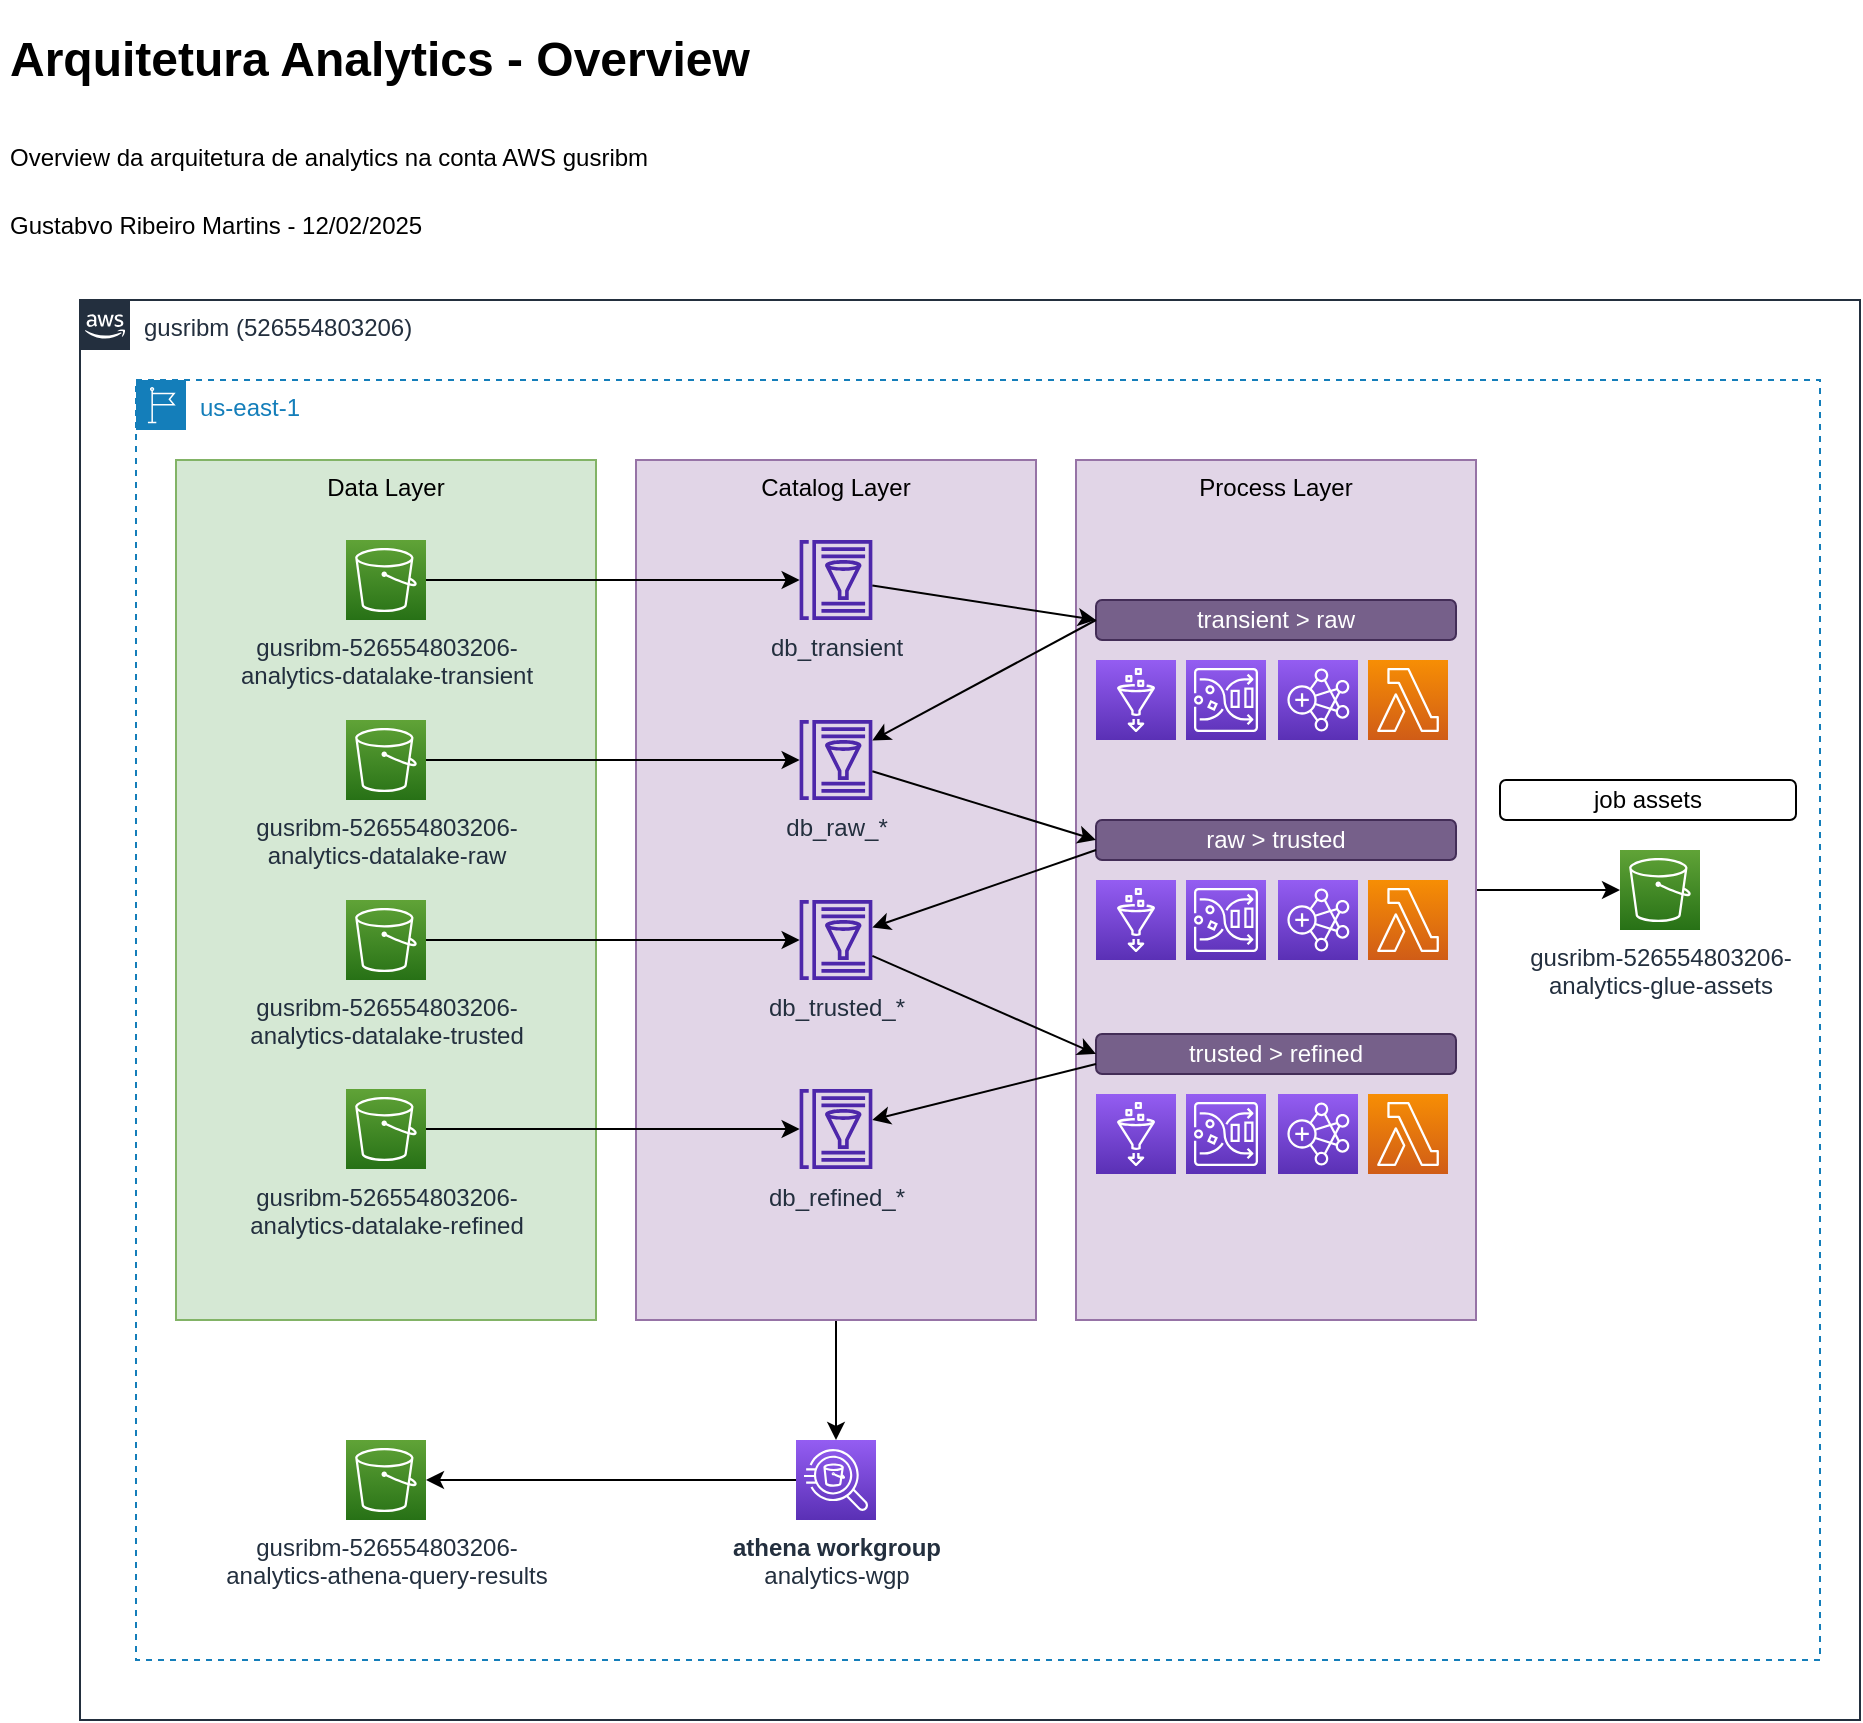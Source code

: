 <mxfile version="21.2.8" type="device" pages="3">
  <diagram id="NHAZYyAaZg3wEmvS-bHi" name="Overview">
    <mxGraphModel dx="1600" dy="749" grid="1" gridSize="10" guides="1" tooltips="1" connect="1" arrows="1" fold="1" page="1" pageScale="1" pageWidth="827" pageHeight="1169" math="0" shadow="0">
      <root>
        <mxCell id="0" />
        <mxCell id="1" parent="0" />
        <mxCell id="o3UtWs75p0CWYAGmyCi8-1" value="&lt;h1&gt;&lt;span style=&quot;background-color: initial;&quot;&gt;Arquitetura Analytics - Overview&lt;/span&gt;&lt;/h1&gt;&lt;h1&gt;&lt;span style=&quot;background-color: initial; font-size: 12px; font-weight: normal;&quot;&gt;Overview da arquitetura de analytics na conta AWS gusribm&lt;/span&gt;&lt;br&gt;&lt;/h1&gt;&lt;div&gt;&lt;span style=&quot;background-color: initial; font-size: 12px; font-weight: normal;&quot;&gt;Gustabvo Ribeiro Martins - 12/02/2025&lt;/span&gt;&lt;/div&gt;" style="text;html=1;strokeColor=none;fillColor=none;spacing=5;spacingTop=-20;whiteSpace=wrap;overflow=hidden;rounded=0;" vertex="1" parent="1">
          <mxGeometry x="10" y="10" width="690" height="120" as="geometry" />
        </mxCell>
        <mxCell id="d7ymBNDAur_Oi77uDGx6-1" value="gusribm (526554803206)" style="points=[[0,0],[0.25,0],[0.5,0],[0.75,0],[1,0],[1,0.25],[1,0.5],[1,0.75],[1,1],[0.75,1],[0.5,1],[0.25,1],[0,1],[0,0.75],[0,0.5],[0,0.25]];outlineConnect=0;gradientColor=none;html=1;whiteSpace=wrap;fontSize=12;fontStyle=0;container=1;pointerEvents=0;collapsible=0;recursiveResize=0;shape=mxgraph.aws4.group;grIcon=mxgraph.aws4.group_aws_cloud_alt;strokeColor=#232F3E;fillColor=none;verticalAlign=top;align=left;spacingLeft=30;fontColor=#232F3E;dashed=0;" vertex="1" parent="1">
          <mxGeometry x="50" y="150" width="890" height="710" as="geometry" />
        </mxCell>
        <mxCell id="fCEd9wnJ0VPUAOt1DT9F-1" value="us-east-1" style="points=[[0,0],[0.25,0],[0.5,0],[0.75,0],[1,0],[1,0.25],[1,0.5],[1,0.75],[1,1],[0.75,1],[0.5,1],[0.25,1],[0,1],[0,0.75],[0,0.5],[0,0.25]];outlineConnect=0;gradientColor=none;html=1;whiteSpace=wrap;fontSize=12;fontStyle=0;container=1;pointerEvents=0;collapsible=0;recursiveResize=0;shape=mxgraph.aws4.group;grIcon=mxgraph.aws4.group_region;strokeColor=#147EBA;fillColor=none;verticalAlign=top;align=left;spacingLeft=30;fontColor=#147EBA;dashed=1;" vertex="1" parent="d7ymBNDAur_Oi77uDGx6-1">
          <mxGeometry x="28" y="40" width="842" height="640" as="geometry" />
        </mxCell>
        <mxCell id="fCEd9wnJ0VPUAOt1DT9F-3" value="Data Layer" style="fillColor=#d5e8d4;strokeColor=#82b366;dashed=0;verticalAlign=top;fontStyle=0;whiteSpace=wrap;html=1;" vertex="1" parent="fCEd9wnJ0VPUAOt1DT9F-1">
          <mxGeometry x="20" y="40" width="210" height="430" as="geometry" />
        </mxCell>
        <mxCell id="fCEd9wnJ0VPUAOt1DT9F-2" value="gusribm-526554803206-&lt;br&gt;analytics-datalake-raw" style="sketch=0;points=[[0,0,0],[0.25,0,0],[0.5,0,0],[0.75,0,0],[1,0,0],[0,1,0],[0.25,1,0],[0.5,1,0],[0.75,1,0],[1,1,0],[0,0.25,0],[0,0.5,0],[0,0.75,0],[1,0.25,0],[1,0.5,0],[1,0.75,0]];outlineConnect=0;fontColor=#232F3E;gradientColor=#60A337;gradientDirection=north;fillColor=#277116;strokeColor=#ffffff;dashed=0;verticalLabelPosition=bottom;verticalAlign=top;align=center;html=1;fontSize=12;fontStyle=0;aspect=fixed;shape=mxgraph.aws4.resourceIcon;resIcon=mxgraph.aws4.s3;" vertex="1" parent="fCEd9wnJ0VPUAOt1DT9F-1">
          <mxGeometry x="105" y="170" width="40" height="40" as="geometry" />
        </mxCell>
        <mxCell id="fCEd9wnJ0VPUAOt1DT9F-4" value="gusribm-526554803206-&lt;br&gt;analytics-datalake-transient" style="sketch=0;points=[[0,0,0],[0.25,0,0],[0.5,0,0],[0.75,0,0],[1,0,0],[0,1,0],[0.25,1,0],[0.5,1,0],[0.75,1,0],[1,1,0],[0,0.25,0],[0,0.5,0],[0,0.75,0],[1,0.25,0],[1,0.5,0],[1,0.75,0]];outlineConnect=0;fontColor=#232F3E;gradientColor=#60A337;gradientDirection=north;fillColor=#277116;strokeColor=#ffffff;dashed=0;verticalLabelPosition=bottom;verticalAlign=top;align=center;html=1;fontSize=12;fontStyle=0;aspect=fixed;shape=mxgraph.aws4.resourceIcon;resIcon=mxgraph.aws4.s3;" vertex="1" parent="fCEd9wnJ0VPUAOt1DT9F-1">
          <mxGeometry x="105" y="80" width="40" height="40" as="geometry" />
        </mxCell>
        <mxCell id="fCEd9wnJ0VPUAOt1DT9F-5" value="gusribm-526554803206-&lt;br&gt;analytics-datalake-trusted" style="sketch=0;points=[[0,0,0],[0.25,0,0],[0.5,0,0],[0.75,0,0],[1,0,0],[0,1,0],[0.25,1,0],[0.5,1,0],[0.75,1,0],[1,1,0],[0,0.25,0],[0,0.5,0],[0,0.75,0],[1,0.25,0],[1,0.5,0],[1,0.75,0]];outlineConnect=0;fontColor=#232F3E;gradientColor=#60A337;gradientDirection=north;fillColor=#277116;strokeColor=#ffffff;dashed=0;verticalLabelPosition=bottom;verticalAlign=top;align=center;html=1;fontSize=12;fontStyle=0;aspect=fixed;shape=mxgraph.aws4.resourceIcon;resIcon=mxgraph.aws4.s3;" vertex="1" parent="fCEd9wnJ0VPUAOt1DT9F-1">
          <mxGeometry x="105" y="260" width="40" height="40" as="geometry" />
        </mxCell>
        <mxCell id="fCEd9wnJ0VPUAOt1DT9F-6" value="gusribm-526554803206-&lt;br&gt;analytics-datalake-refined" style="sketch=0;points=[[0,0,0],[0.25,0,0],[0.5,0,0],[0.75,0,0],[1,0,0],[0,1,0],[0.25,1,0],[0.5,1,0],[0.75,1,0],[1,1,0],[0,0.25,0],[0,0.5,0],[0,0.75,0],[1,0.25,0],[1,0.5,0],[1,0.75,0]];outlineConnect=0;fontColor=#232F3E;gradientColor=#60A337;gradientDirection=north;fillColor=#277116;strokeColor=#ffffff;dashed=0;verticalLabelPosition=bottom;verticalAlign=top;align=center;html=1;fontSize=12;fontStyle=0;aspect=fixed;shape=mxgraph.aws4.resourceIcon;resIcon=mxgraph.aws4.s3;" vertex="1" parent="fCEd9wnJ0VPUAOt1DT9F-1">
          <mxGeometry x="105" y="354.5" width="40" height="40" as="geometry" />
        </mxCell>
        <mxCell id="fCEd9wnJ0VPUAOt1DT9F-43" style="edgeStyle=orthogonalEdgeStyle;rounded=0;orthogonalLoop=1;jettySize=auto;html=1;entryX=0.5;entryY=0;entryDx=0;entryDy=0;entryPerimeter=0;" edge="1" parent="fCEd9wnJ0VPUAOt1DT9F-1" source="fCEd9wnJ0VPUAOt1DT9F-7" target="fCEd9wnJ0VPUAOt1DT9F-41">
          <mxGeometry relative="1" as="geometry" />
        </mxCell>
        <mxCell id="fCEd9wnJ0VPUAOt1DT9F-7" value="Catalog Layer" style="fillColor=#e1d5e7;strokeColor=#9673a6;dashed=0;verticalAlign=top;fontStyle=0;whiteSpace=wrap;html=1;" vertex="1" parent="fCEd9wnJ0VPUAOt1DT9F-1">
          <mxGeometry x="250" y="40" width="200" height="430" as="geometry" />
        </mxCell>
        <mxCell id="fCEd9wnJ0VPUAOt1DT9F-8" value="db_transient" style="sketch=0;outlineConnect=0;fontColor=#232F3E;gradientColor=none;fillColor=#4D27AA;strokeColor=none;dashed=0;verticalLabelPosition=bottom;verticalAlign=top;align=center;html=1;fontSize=12;fontStyle=0;aspect=fixed;pointerEvents=1;shape=mxgraph.aws4.glue_data_catalog;" vertex="1" parent="fCEd9wnJ0VPUAOt1DT9F-1">
          <mxGeometry x="331.54" y="80" width="36.92" height="40" as="geometry" />
        </mxCell>
        <mxCell id="fCEd9wnJ0VPUAOt1DT9F-9" style="edgeStyle=orthogonalEdgeStyle;rounded=0;orthogonalLoop=1;jettySize=auto;html=1;" edge="1" parent="fCEd9wnJ0VPUAOt1DT9F-1" source="fCEd9wnJ0VPUAOt1DT9F-4" target="fCEd9wnJ0VPUAOt1DT9F-8">
          <mxGeometry relative="1" as="geometry" />
        </mxCell>
        <mxCell id="fCEd9wnJ0VPUAOt1DT9F-10" value="db_raw_*" style="sketch=0;outlineConnect=0;fontColor=#232F3E;gradientColor=none;fillColor=#4D27AA;strokeColor=none;dashed=0;verticalLabelPosition=bottom;verticalAlign=top;align=center;html=1;fontSize=12;fontStyle=0;aspect=fixed;pointerEvents=1;shape=mxgraph.aws4.glue_data_catalog;" vertex="1" parent="fCEd9wnJ0VPUAOt1DT9F-1">
          <mxGeometry x="331.54" y="170" width="36.92" height="40" as="geometry" />
        </mxCell>
        <mxCell id="fCEd9wnJ0VPUAOt1DT9F-11" style="edgeStyle=orthogonalEdgeStyle;rounded=0;orthogonalLoop=1;jettySize=auto;html=1;" edge="1" parent="fCEd9wnJ0VPUAOt1DT9F-1" source="fCEd9wnJ0VPUAOt1DT9F-2" target="fCEd9wnJ0VPUAOt1DT9F-10">
          <mxGeometry relative="1" as="geometry" />
        </mxCell>
        <mxCell id="fCEd9wnJ0VPUAOt1DT9F-12" value="db_trusted_*" style="sketch=0;outlineConnect=0;fontColor=#232F3E;gradientColor=none;fillColor=#4D27AA;strokeColor=none;dashed=0;verticalLabelPosition=bottom;verticalAlign=top;align=center;html=1;fontSize=12;fontStyle=0;aspect=fixed;pointerEvents=1;shape=mxgraph.aws4.glue_data_catalog;" vertex="1" parent="fCEd9wnJ0VPUAOt1DT9F-1">
          <mxGeometry x="331.54" y="260" width="36.92" height="40" as="geometry" />
        </mxCell>
        <mxCell id="fCEd9wnJ0VPUAOt1DT9F-13" style="edgeStyle=orthogonalEdgeStyle;rounded=0;orthogonalLoop=1;jettySize=auto;html=1;" edge="1" parent="fCEd9wnJ0VPUAOt1DT9F-1" source="fCEd9wnJ0VPUAOt1DT9F-5" target="fCEd9wnJ0VPUAOt1DT9F-12">
          <mxGeometry relative="1" as="geometry" />
        </mxCell>
        <mxCell id="fCEd9wnJ0VPUAOt1DT9F-14" value="db_refined_*" style="sketch=0;outlineConnect=0;fontColor=#232F3E;gradientColor=none;fillColor=#4D27AA;strokeColor=none;dashed=0;verticalLabelPosition=bottom;verticalAlign=top;align=center;html=1;fontSize=12;fontStyle=0;aspect=fixed;pointerEvents=1;shape=mxgraph.aws4.glue_data_catalog;" vertex="1" parent="fCEd9wnJ0VPUAOt1DT9F-1">
          <mxGeometry x="331.54" y="354.5" width="36.92" height="40" as="geometry" />
        </mxCell>
        <mxCell id="fCEd9wnJ0VPUAOt1DT9F-15" style="edgeStyle=orthogonalEdgeStyle;rounded=0;orthogonalLoop=1;jettySize=auto;html=1;" edge="1" parent="fCEd9wnJ0VPUAOt1DT9F-1" source="fCEd9wnJ0VPUAOt1DT9F-6" target="fCEd9wnJ0VPUAOt1DT9F-14">
          <mxGeometry relative="1" as="geometry" />
        </mxCell>
        <mxCell id="fCEd9wnJ0VPUAOt1DT9F-39" style="edgeStyle=orthogonalEdgeStyle;rounded=0;orthogonalLoop=1;jettySize=auto;html=1;entryX=0;entryY=0.5;entryDx=0;entryDy=0;entryPerimeter=0;" edge="1" parent="fCEd9wnJ0VPUAOt1DT9F-1" source="fCEd9wnJ0VPUAOt1DT9F-16" target="fCEd9wnJ0VPUAOt1DT9F-38">
          <mxGeometry relative="1" as="geometry" />
        </mxCell>
        <mxCell id="fCEd9wnJ0VPUAOt1DT9F-16" value="Process Layer" style="fillColor=#e1d5e7;strokeColor=#9673a6;dashed=0;verticalAlign=top;fontStyle=0;whiteSpace=wrap;html=1;" vertex="1" parent="fCEd9wnJ0VPUAOt1DT9F-1">
          <mxGeometry x="470" y="40" width="200" height="430" as="geometry" />
        </mxCell>
        <mxCell id="fCEd9wnJ0VPUAOt1DT9F-17" value="" style="sketch=0;points=[[0,0,0],[0.25,0,0],[0.5,0,0],[0.75,0,0],[1,0,0],[0,1,0],[0.25,1,0],[0.5,1,0],[0.75,1,0],[1,1,0],[0,0.25,0],[0,0.5,0],[0,0.75,0],[1,0.25,0],[1,0.5,0],[1,0.75,0]];outlineConnect=0;fontColor=#232F3E;gradientColor=#945DF2;gradientDirection=north;fillColor=#5A30B5;strokeColor=#ffffff;dashed=0;verticalLabelPosition=bottom;verticalAlign=top;align=center;html=1;fontSize=12;fontStyle=0;aspect=fixed;shape=mxgraph.aws4.resourceIcon;resIcon=mxgraph.aws4.glue;" vertex="1" parent="fCEd9wnJ0VPUAOt1DT9F-1">
          <mxGeometry x="480" y="140" width="40" height="40" as="geometry" />
        </mxCell>
        <mxCell id="fCEd9wnJ0VPUAOt1DT9F-18" value="" style="endArrow=classic;html=1;rounded=0;entryX=0;entryY=0.5;entryDx=0;entryDy=0;" edge="1" parent="fCEd9wnJ0VPUAOt1DT9F-1" source="fCEd9wnJ0VPUAOt1DT9F-8" target="fCEd9wnJ0VPUAOt1DT9F-19">
          <mxGeometry width="50" height="50" relative="1" as="geometry">
            <mxPoint x="410" y="180" as="sourcePoint" />
            <mxPoint x="460" y="130" as="targetPoint" />
          </mxGeometry>
        </mxCell>
        <mxCell id="fCEd9wnJ0VPUAOt1DT9F-19" value="transient &amp;gt; raw" style="rounded=1;whiteSpace=wrap;html=1;fillColor=#76608a;fontColor=#ffffff;strokeColor=#432D57;" vertex="1" parent="fCEd9wnJ0VPUAOt1DT9F-1">
          <mxGeometry x="480" y="110" width="180" height="20" as="geometry" />
        </mxCell>
        <mxCell id="fCEd9wnJ0VPUAOt1DT9F-20" value="" style="endArrow=classic;html=1;rounded=0;exitX=0;exitY=0.5;exitDx=0;exitDy=0;" edge="1" parent="fCEd9wnJ0VPUAOt1DT9F-1" source="fCEd9wnJ0VPUAOt1DT9F-19" target="fCEd9wnJ0VPUAOt1DT9F-10">
          <mxGeometry width="50" height="50" relative="1" as="geometry">
            <mxPoint x="378" y="113" as="sourcePoint" />
            <mxPoint x="490" y="130" as="targetPoint" />
          </mxGeometry>
        </mxCell>
        <mxCell id="fCEd9wnJ0VPUAOt1DT9F-21" value="" style="sketch=0;points=[[0,0,0],[0.25,0,0],[0.5,0,0],[0.75,0,0],[1,0,0],[0,1,0],[0.25,1,0],[0.5,1,0],[0.75,1,0],[1,1,0],[0,0.25,0],[0,0.5,0],[0,0.75,0],[1,0.25,0],[1,0.5,0],[1,0.75,0]];outlineConnect=0;fontColor=#232F3E;gradientColor=#F78E04;gradientDirection=north;fillColor=#D05C17;strokeColor=#ffffff;dashed=0;verticalLabelPosition=bottom;verticalAlign=top;align=center;html=1;fontSize=12;fontStyle=0;aspect=fixed;shape=mxgraph.aws4.resourceIcon;resIcon=mxgraph.aws4.lambda;" vertex="1" parent="fCEd9wnJ0VPUAOt1DT9F-1">
          <mxGeometry x="616" y="140" width="40" height="40" as="geometry" />
        </mxCell>
        <mxCell id="fCEd9wnJ0VPUAOt1DT9F-22" value="" style="sketch=0;points=[[0,0,0],[0.25,0,0],[0.5,0,0],[0.75,0,0],[1,0,0],[0,1,0],[0.25,1,0],[0.5,1,0],[0.75,1,0],[1,1,0],[0,0.25,0],[0,0.5,0],[0,0.75,0],[1,0.25,0],[1,0.5,0],[1,0.75,0]];outlineConnect=0;fontColor=#232F3E;gradientColor=#945DF2;gradientDirection=north;fillColor=#5A30B5;strokeColor=#ffffff;dashed=0;verticalLabelPosition=bottom;verticalAlign=top;align=center;html=1;fontSize=12;fontStyle=0;aspect=fixed;shape=mxgraph.aws4.resourceIcon;resIcon=mxgraph.aws4.emr;" vertex="1" parent="fCEd9wnJ0VPUAOt1DT9F-1">
          <mxGeometry x="571" y="140" width="40" height="40" as="geometry" />
        </mxCell>
        <mxCell id="fCEd9wnJ0VPUAOt1DT9F-23" value="" style="sketch=0;points=[[0,0,0],[0.25,0,0],[0.5,0,0],[0.75,0,0],[1,0,0],[0,1,0],[0.25,1,0],[0.5,1,0],[0.75,1,0],[1,1,0],[0,0.25,0],[0,0.5,0],[0,0.75,0],[1,0.25,0],[1,0.5,0],[1,0.75,0]];outlineConnect=0;fontColor=#232F3E;gradientColor=#945DF2;gradientDirection=north;fillColor=#5A30B5;strokeColor=#ffffff;dashed=0;verticalLabelPosition=bottom;verticalAlign=top;align=center;html=1;fontSize=12;fontStyle=0;aspect=fixed;shape=mxgraph.aws4.resourceIcon;resIcon=mxgraph.aws4.glue_databrew;" vertex="1" parent="fCEd9wnJ0VPUAOt1DT9F-1">
          <mxGeometry x="525" y="140" width="40" height="40" as="geometry" />
        </mxCell>
        <mxCell id="fCEd9wnJ0VPUAOt1DT9F-24" value="raw &amp;gt; trusted" style="rounded=1;whiteSpace=wrap;html=1;fillColor=#76608a;fontColor=#ffffff;strokeColor=#432D57;" vertex="1" parent="fCEd9wnJ0VPUAOt1DT9F-1">
          <mxGeometry x="480" y="220" width="180" height="20" as="geometry" />
        </mxCell>
        <mxCell id="fCEd9wnJ0VPUAOt1DT9F-25" value="" style="sketch=0;points=[[0,0,0],[0.25,0,0],[0.5,0,0],[0.75,0,0],[1,0,0],[0,1,0],[0.25,1,0],[0.5,1,0],[0.75,1,0],[1,1,0],[0,0.25,0],[0,0.5,0],[0,0.75,0],[1,0.25,0],[1,0.5,0],[1,0.75,0]];outlineConnect=0;fontColor=#232F3E;gradientColor=#945DF2;gradientDirection=north;fillColor=#5A30B5;strokeColor=#ffffff;dashed=0;verticalLabelPosition=bottom;verticalAlign=top;align=center;html=1;fontSize=12;fontStyle=0;aspect=fixed;shape=mxgraph.aws4.resourceIcon;resIcon=mxgraph.aws4.glue;" vertex="1" parent="fCEd9wnJ0VPUAOt1DT9F-1">
          <mxGeometry x="480" y="250" width="40" height="40" as="geometry" />
        </mxCell>
        <mxCell id="fCEd9wnJ0VPUAOt1DT9F-26" value="" style="sketch=0;points=[[0,0,0],[0.25,0,0],[0.5,0,0],[0.75,0,0],[1,0,0],[0,1,0],[0.25,1,0],[0.5,1,0],[0.75,1,0],[1,1,0],[0,0.25,0],[0,0.5,0],[0,0.75,0],[1,0.25,0],[1,0.5,0],[1,0.75,0]];outlineConnect=0;fontColor=#232F3E;gradientColor=#F78E04;gradientDirection=north;fillColor=#D05C17;strokeColor=#ffffff;dashed=0;verticalLabelPosition=bottom;verticalAlign=top;align=center;html=1;fontSize=12;fontStyle=0;aspect=fixed;shape=mxgraph.aws4.resourceIcon;resIcon=mxgraph.aws4.lambda;" vertex="1" parent="fCEd9wnJ0VPUAOt1DT9F-1">
          <mxGeometry x="616" y="250" width="40" height="40" as="geometry" />
        </mxCell>
        <mxCell id="fCEd9wnJ0VPUAOt1DT9F-27" value="" style="sketch=0;points=[[0,0,0],[0.25,0,0],[0.5,0,0],[0.75,0,0],[1,0,0],[0,1,0],[0.25,1,0],[0.5,1,0],[0.75,1,0],[1,1,0],[0,0.25,0],[0,0.5,0],[0,0.75,0],[1,0.25,0],[1,0.5,0],[1,0.75,0]];outlineConnect=0;fontColor=#232F3E;gradientColor=#945DF2;gradientDirection=north;fillColor=#5A30B5;strokeColor=#ffffff;dashed=0;verticalLabelPosition=bottom;verticalAlign=top;align=center;html=1;fontSize=12;fontStyle=0;aspect=fixed;shape=mxgraph.aws4.resourceIcon;resIcon=mxgraph.aws4.emr;" vertex="1" parent="fCEd9wnJ0VPUAOt1DT9F-1">
          <mxGeometry x="571" y="250" width="40" height="40" as="geometry" />
        </mxCell>
        <mxCell id="fCEd9wnJ0VPUAOt1DT9F-28" value="" style="sketch=0;points=[[0,0,0],[0.25,0,0],[0.5,0,0],[0.75,0,0],[1,0,0],[0,1,0],[0.25,1,0],[0.5,1,0],[0.75,1,0],[1,1,0],[0,0.25,0],[0,0.5,0],[0,0.75,0],[1,0.25,0],[1,0.5,0],[1,0.75,0]];outlineConnect=0;fontColor=#232F3E;gradientColor=#945DF2;gradientDirection=north;fillColor=#5A30B5;strokeColor=#ffffff;dashed=0;verticalLabelPosition=bottom;verticalAlign=top;align=center;html=1;fontSize=12;fontStyle=0;aspect=fixed;shape=mxgraph.aws4.resourceIcon;resIcon=mxgraph.aws4.glue_databrew;" vertex="1" parent="fCEd9wnJ0VPUAOt1DT9F-1">
          <mxGeometry x="525" y="250" width="40" height="40" as="geometry" />
        </mxCell>
        <mxCell id="fCEd9wnJ0VPUAOt1DT9F-29" value="" style="endArrow=classic;html=1;rounded=0;entryX=0;entryY=0.5;entryDx=0;entryDy=0;" edge="1" parent="fCEd9wnJ0VPUAOt1DT9F-1" source="fCEd9wnJ0VPUAOt1DT9F-10" target="fCEd9wnJ0VPUAOt1DT9F-24">
          <mxGeometry width="50" height="50" relative="1" as="geometry">
            <mxPoint x="490" y="130" as="sourcePoint" />
            <mxPoint x="378" y="190" as="targetPoint" />
          </mxGeometry>
        </mxCell>
        <mxCell id="fCEd9wnJ0VPUAOt1DT9F-30" value="" style="endArrow=classic;html=1;rounded=0;exitX=0;exitY=0.75;exitDx=0;exitDy=0;" edge="1" parent="fCEd9wnJ0VPUAOt1DT9F-1" source="fCEd9wnJ0VPUAOt1DT9F-24" target="fCEd9wnJ0VPUAOt1DT9F-12">
          <mxGeometry width="50" height="50" relative="1" as="geometry">
            <mxPoint x="378" y="206" as="sourcePoint" />
            <mxPoint x="490" y="240" as="targetPoint" />
          </mxGeometry>
        </mxCell>
        <mxCell id="fCEd9wnJ0VPUAOt1DT9F-31" value="trusted &amp;gt; refined" style="rounded=1;whiteSpace=wrap;html=1;fillColor=#76608a;fontColor=#ffffff;strokeColor=#432D57;" vertex="1" parent="fCEd9wnJ0VPUAOt1DT9F-1">
          <mxGeometry x="480" y="327" width="180" height="20" as="geometry" />
        </mxCell>
        <mxCell id="fCEd9wnJ0VPUAOt1DT9F-32" value="" style="sketch=0;points=[[0,0,0],[0.25,0,0],[0.5,0,0],[0.75,0,0],[1,0,0],[0,1,0],[0.25,1,0],[0.5,1,0],[0.75,1,0],[1,1,0],[0,0.25,0],[0,0.5,0],[0,0.75,0],[1,0.25,0],[1,0.5,0],[1,0.75,0]];outlineConnect=0;fontColor=#232F3E;gradientColor=#945DF2;gradientDirection=north;fillColor=#5A30B5;strokeColor=#ffffff;dashed=0;verticalLabelPosition=bottom;verticalAlign=top;align=center;html=1;fontSize=12;fontStyle=0;aspect=fixed;shape=mxgraph.aws4.resourceIcon;resIcon=mxgraph.aws4.glue;" vertex="1" parent="fCEd9wnJ0VPUAOt1DT9F-1">
          <mxGeometry x="480" y="357" width="40" height="40" as="geometry" />
        </mxCell>
        <mxCell id="fCEd9wnJ0VPUAOt1DT9F-33" value="" style="sketch=0;points=[[0,0,0],[0.25,0,0],[0.5,0,0],[0.75,0,0],[1,0,0],[0,1,0],[0.25,1,0],[0.5,1,0],[0.75,1,0],[1,1,0],[0,0.25,0],[0,0.5,0],[0,0.75,0],[1,0.25,0],[1,0.5,0],[1,0.75,0]];outlineConnect=0;fontColor=#232F3E;gradientColor=#F78E04;gradientDirection=north;fillColor=#D05C17;strokeColor=#ffffff;dashed=0;verticalLabelPosition=bottom;verticalAlign=top;align=center;html=1;fontSize=12;fontStyle=0;aspect=fixed;shape=mxgraph.aws4.resourceIcon;resIcon=mxgraph.aws4.lambda;" vertex="1" parent="fCEd9wnJ0VPUAOt1DT9F-1">
          <mxGeometry x="616" y="357" width="40" height="40" as="geometry" />
        </mxCell>
        <mxCell id="fCEd9wnJ0VPUAOt1DT9F-34" value="" style="sketch=0;points=[[0,0,0],[0.25,0,0],[0.5,0,0],[0.75,0,0],[1,0,0],[0,1,0],[0.25,1,0],[0.5,1,0],[0.75,1,0],[1,1,0],[0,0.25,0],[0,0.5,0],[0,0.75,0],[1,0.25,0],[1,0.5,0],[1,0.75,0]];outlineConnect=0;fontColor=#232F3E;gradientColor=#945DF2;gradientDirection=north;fillColor=#5A30B5;strokeColor=#ffffff;dashed=0;verticalLabelPosition=bottom;verticalAlign=top;align=center;html=1;fontSize=12;fontStyle=0;aspect=fixed;shape=mxgraph.aws4.resourceIcon;resIcon=mxgraph.aws4.emr;" vertex="1" parent="fCEd9wnJ0VPUAOt1DT9F-1">
          <mxGeometry x="571" y="357" width="40" height="40" as="geometry" />
        </mxCell>
        <mxCell id="fCEd9wnJ0VPUAOt1DT9F-35" value="" style="sketch=0;points=[[0,0,0],[0.25,0,0],[0.5,0,0],[0.75,0,0],[1,0,0],[0,1,0],[0.25,1,0],[0.5,1,0],[0.75,1,0],[1,1,0],[0,0.25,0],[0,0.5,0],[0,0.75,0],[1,0.25,0],[1,0.5,0],[1,0.75,0]];outlineConnect=0;fontColor=#232F3E;gradientColor=#945DF2;gradientDirection=north;fillColor=#5A30B5;strokeColor=#ffffff;dashed=0;verticalLabelPosition=bottom;verticalAlign=top;align=center;html=1;fontSize=12;fontStyle=0;aspect=fixed;shape=mxgraph.aws4.resourceIcon;resIcon=mxgraph.aws4.glue_databrew;" vertex="1" parent="fCEd9wnJ0VPUAOt1DT9F-1">
          <mxGeometry x="525" y="357" width="40" height="40" as="geometry" />
        </mxCell>
        <mxCell id="fCEd9wnJ0VPUAOt1DT9F-36" value="" style="endArrow=classic;html=1;rounded=0;entryX=0;entryY=0.5;entryDx=0;entryDy=0;" edge="1" parent="fCEd9wnJ0VPUAOt1DT9F-1" source="fCEd9wnJ0VPUAOt1DT9F-12" target="fCEd9wnJ0VPUAOt1DT9F-31">
          <mxGeometry width="50" height="50" relative="1" as="geometry">
            <mxPoint x="490" y="245" as="sourcePoint" />
            <mxPoint x="378" y="284" as="targetPoint" />
          </mxGeometry>
        </mxCell>
        <mxCell id="fCEd9wnJ0VPUAOt1DT9F-37" value="" style="endArrow=classic;html=1;rounded=0;exitX=0;exitY=0.75;exitDx=0;exitDy=0;" edge="1" parent="fCEd9wnJ0VPUAOt1DT9F-1" source="fCEd9wnJ0VPUAOt1DT9F-31" target="fCEd9wnJ0VPUAOt1DT9F-14">
          <mxGeometry width="50" height="50" relative="1" as="geometry">
            <mxPoint x="378" y="297" as="sourcePoint" />
            <mxPoint x="490" y="340" as="targetPoint" />
          </mxGeometry>
        </mxCell>
        <mxCell id="fCEd9wnJ0VPUAOt1DT9F-38" value="gusribm-526554803206-&lt;br&gt;analytics-glue-assets" style="sketch=0;points=[[0,0,0],[0.25,0,0],[0.5,0,0],[0.75,0,0],[1,0,0],[0,1,0],[0.25,1,0],[0.5,1,0],[0.75,1,0],[1,1,0],[0,0.25,0],[0,0.5,0],[0,0.75,0],[1,0.25,0],[1,0.5,0],[1,0.75,0]];outlineConnect=0;fontColor=#232F3E;gradientColor=#60A337;gradientDirection=north;fillColor=#277116;strokeColor=#ffffff;dashed=0;verticalLabelPosition=bottom;verticalAlign=top;align=center;html=1;fontSize=12;fontStyle=0;aspect=fixed;shape=mxgraph.aws4.resourceIcon;resIcon=mxgraph.aws4.s3;" vertex="1" parent="fCEd9wnJ0VPUAOt1DT9F-1">
          <mxGeometry x="742" y="235" width="40" height="40" as="geometry" />
        </mxCell>
        <mxCell id="fCEd9wnJ0VPUAOt1DT9F-40" value="job assets" style="rounded=1;whiteSpace=wrap;html=1;" vertex="1" parent="fCEd9wnJ0VPUAOt1DT9F-1">
          <mxGeometry x="682" y="200" width="148" height="20" as="geometry" />
        </mxCell>
        <mxCell id="fCEd9wnJ0VPUAOt1DT9F-45" style="edgeStyle=orthogonalEdgeStyle;rounded=0;orthogonalLoop=1;jettySize=auto;html=1;entryX=1;entryY=0.5;entryDx=0;entryDy=0;entryPerimeter=0;" edge="1" parent="fCEd9wnJ0VPUAOt1DT9F-1" source="fCEd9wnJ0VPUAOt1DT9F-41" target="fCEd9wnJ0VPUAOt1DT9F-44">
          <mxGeometry relative="1" as="geometry" />
        </mxCell>
        <mxCell id="fCEd9wnJ0VPUAOt1DT9F-41" value="&lt;b&gt;athena workgroup&lt;/b&gt;&lt;br&gt;analytics-wgp" style="sketch=0;points=[[0,0,0],[0.25,0,0],[0.5,0,0],[0.75,0,0],[1,0,0],[0,1,0],[0.25,1,0],[0.5,1,0],[0.75,1,0],[1,1,0],[0,0.25,0],[0,0.5,0],[0,0.75,0],[1,0.25,0],[1,0.5,0],[1,0.75,0]];outlineConnect=0;fontColor=#232F3E;gradientColor=#945DF2;gradientDirection=north;fillColor=#5A30B5;strokeColor=#ffffff;dashed=0;verticalLabelPosition=bottom;verticalAlign=top;align=center;html=1;fontSize=12;fontStyle=0;aspect=fixed;shape=mxgraph.aws4.resourceIcon;resIcon=mxgraph.aws4.athena;" vertex="1" parent="fCEd9wnJ0VPUAOt1DT9F-1">
          <mxGeometry x="330" y="530" width="40" height="40" as="geometry" />
        </mxCell>
        <mxCell id="fCEd9wnJ0VPUAOt1DT9F-44" value="gusribm-526554803206-&lt;br&gt;analytics-athena-query-results" style="sketch=0;points=[[0,0,0],[0.25,0,0],[0.5,0,0],[0.75,0,0],[1,0,0],[0,1,0],[0.25,1,0],[0.5,1,0],[0.75,1,0],[1,1,0],[0,0.25,0],[0,0.5,0],[0,0.75,0],[1,0.25,0],[1,0.5,0],[1,0.75,0]];outlineConnect=0;fontColor=#232F3E;gradientColor=#60A337;gradientDirection=north;fillColor=#277116;strokeColor=#ffffff;dashed=0;verticalLabelPosition=bottom;verticalAlign=top;align=center;html=1;fontSize=12;fontStyle=0;aspect=fixed;shape=mxgraph.aws4.resourceIcon;resIcon=mxgraph.aws4.s3;" vertex="1" parent="fCEd9wnJ0VPUAOt1DT9F-1">
          <mxGeometry x="105" y="530" width="40" height="40" as="geometry" />
        </mxCell>
      </root>
    </mxGraphModel>
  </diagram>
  <diagram id="CJHZ5sZwbYJVmwW-h8J3" name="Common">
    <mxGraphModel dx="1035" dy="616" grid="1" gridSize="10" guides="1" tooltips="1" connect="1" arrows="1" fold="1" page="1" pageScale="1" pageWidth="827" pageHeight="1169" math="0" shadow="0">
      <root>
        <mxCell id="0" />
        <mxCell id="1" parent="0" />
        <mxCell id="y0BA8tz-kMNmMlnDC7Wy-1" value="&lt;h1&gt;Arquitetura de Analytics - Common Layer&lt;/h1&gt;&lt;p&gt;Arquitetura detalhada da camada comum do Lake.&lt;/p&gt;&lt;p&gt;Gustavo Ribeiro Martins - 12/02//2025&lt;/p&gt;" style="text;html=1;strokeColor=none;fillColor=none;spacing=5;spacingTop=-20;whiteSpace=wrap;overflow=hidden;rounded=0;" vertex="1" parent="1">
          <mxGeometry x="10" y="10" width="620" height="110" as="geometry" />
        </mxCell>
        <mxCell id="VsPWDlrhayZwhkpgUP93-1" value="gusribm (526554803206)" style="points=[[0,0],[0.25,0],[0.5,0],[0.75,0],[1,0],[1,0.25],[1,0.5],[1,0.75],[1,1],[0.75,1],[0.5,1],[0.25,1],[0,1],[0,0.75],[0,0.5],[0,0.25]];outlineConnect=0;gradientColor=none;html=1;whiteSpace=wrap;fontSize=12;fontStyle=0;container=1;pointerEvents=0;collapsible=0;recursiveResize=0;shape=mxgraph.aws4.group;grIcon=mxgraph.aws4.group_aws_cloud_alt;strokeColor=#232F3E;fillColor=none;verticalAlign=top;align=left;spacingLeft=30;fontColor=#232F3E;dashed=0;" vertex="1" parent="1">
          <mxGeometry x="50" y="150" width="890" height="590" as="geometry" />
        </mxCell>
        <mxCell id="VsPWDlrhayZwhkpgUP93-2" value="us-east-1" style="points=[[0,0],[0.25,0],[0.5,0],[0.75,0],[1,0],[1,0.25],[1,0.5],[1,0.75],[1,1],[0.75,1],[0.5,1],[0.25,1],[0,1],[0,0.75],[0,0.5],[0,0.25]];outlineConnect=0;gradientColor=none;html=1;whiteSpace=wrap;fontSize=12;fontStyle=0;container=1;pointerEvents=0;collapsible=0;recursiveResize=0;shape=mxgraph.aws4.group;grIcon=mxgraph.aws4.group_region;strokeColor=#147EBA;fillColor=none;verticalAlign=top;align=left;spacingLeft=30;fontColor=#147EBA;dashed=1;" vertex="1" parent="VsPWDlrhayZwhkpgUP93-1">
          <mxGeometry x="28" y="40" width="842" height="520" as="geometry" />
        </mxCell>
        <mxCell id="VsPWDlrhayZwhkpgUP93-3" value="Data Layer" style="fillColor=#d5e8d4;strokeColor=#82b366;dashed=0;verticalAlign=top;fontStyle=0;whiteSpace=wrap;html=1;" vertex="1" parent="VsPWDlrhayZwhkpgUP93-2">
          <mxGeometry x="20" y="40" width="210" height="450" as="geometry" />
        </mxCell>
        <mxCell id="VsPWDlrhayZwhkpgUP93-4" value="gusribm-526554803206-&lt;br&gt;analytics-datalake-raw" style="sketch=0;points=[[0,0,0],[0.25,0,0],[0.5,0,0],[0.75,0,0],[1,0,0],[0,1,0],[0.25,1,0],[0.5,1,0],[0.75,1,0],[1,1,0],[0,0.25,0],[0,0.5,0],[0,0.75,0],[1,0.25,0],[1,0.5,0],[1,0.75,0]];outlineConnect=0;fontColor=#232F3E;gradientColor=#60A337;gradientDirection=north;fillColor=#277116;strokeColor=#ffffff;dashed=0;verticalLabelPosition=bottom;verticalAlign=top;align=center;html=1;fontSize=12;fontStyle=0;aspect=fixed;shape=mxgraph.aws4.resourceIcon;resIcon=mxgraph.aws4.s3;" vertex="1" parent="VsPWDlrhayZwhkpgUP93-2">
          <mxGeometry x="105" y="180" width="40" height="40" as="geometry" />
        </mxCell>
        <mxCell id="VsPWDlrhayZwhkpgUP93-5" value="gusribm-526554803206-&lt;br&gt;analytics-datalake-transient" style="sketch=0;points=[[0,0,0],[0.25,0,0],[0.5,0,0],[0.75,0,0],[1,0,0],[0,1,0],[0.25,1,0],[0.5,1,0],[0.75,1,0],[1,1,0],[0,0.25,0],[0,0.5,0],[0,0.75,0],[1,0.25,0],[1,0.5,0],[1,0.75,0]];outlineConnect=0;fontColor=#232F3E;gradientColor=#60A337;gradientDirection=north;fillColor=#277116;strokeColor=#ffffff;dashed=0;verticalLabelPosition=bottom;verticalAlign=top;align=center;html=1;fontSize=12;fontStyle=0;aspect=fixed;shape=mxgraph.aws4.resourceIcon;resIcon=mxgraph.aws4.s3;" vertex="1" parent="VsPWDlrhayZwhkpgUP93-2">
          <mxGeometry x="105" y="80" width="40" height="40" as="geometry" />
        </mxCell>
        <mxCell id="VsPWDlrhayZwhkpgUP93-6" value="gusribm-526554803206-&lt;br&gt;analytics-datalake-trusted" style="sketch=0;points=[[0,0,0],[0.25,0,0],[0.5,0,0],[0.75,0,0],[1,0,0],[0,1,0],[0.25,1,0],[0.5,1,0],[0.75,1,0],[1,1,0],[0,0.25,0],[0,0.5,0],[0,0.75,0],[1,0.25,0],[1,0.5,0],[1,0.75,0]];outlineConnect=0;fontColor=#232F3E;gradientColor=#60A337;gradientDirection=north;fillColor=#277116;strokeColor=#ffffff;dashed=0;verticalLabelPosition=bottom;verticalAlign=top;align=center;html=1;fontSize=12;fontStyle=0;aspect=fixed;shape=mxgraph.aws4.resourceIcon;resIcon=mxgraph.aws4.s3;" vertex="1" parent="VsPWDlrhayZwhkpgUP93-2">
          <mxGeometry x="105" y="280" width="40" height="40" as="geometry" />
        </mxCell>
        <mxCell id="VsPWDlrhayZwhkpgUP93-7" value="gusribm-526554803206-&lt;br&gt;analytics-datalake-refined" style="sketch=0;points=[[0,0,0],[0.25,0,0],[0.5,0,0],[0.75,0,0],[1,0,0],[0,1,0],[0.25,1,0],[0.5,1,0],[0.75,1,0],[1,1,0],[0,0.25,0],[0,0.5,0],[0,0.75,0],[1,0.25,0],[1,0.5,0],[1,0.75,0]];outlineConnect=0;fontColor=#232F3E;gradientColor=#60A337;gradientDirection=north;fillColor=#277116;strokeColor=#ffffff;dashed=0;verticalLabelPosition=bottom;verticalAlign=top;align=center;html=1;fontSize=12;fontStyle=0;aspect=fixed;shape=mxgraph.aws4.resourceIcon;resIcon=mxgraph.aws4.s3;" vertex="1" parent="VsPWDlrhayZwhkpgUP93-2">
          <mxGeometry x="105" y="375" width="40" height="40" as="geometry" />
        </mxCell>
        <mxCell id="zYx4LimQVvA30ktp5ZV--1" style="edgeStyle=orthogonalEdgeStyle;rounded=0;orthogonalLoop=1;jettySize=auto;html=1;entryX=0;entryY=0.5;entryDx=0;entryDy=0;entryPerimeter=0;" edge="1" parent="VsPWDlrhayZwhkpgUP93-2" source="VsPWDlrhayZwhkpgUP93-9" target="VsPWDlrhayZwhkpgUP93-44">
          <mxGeometry relative="1" as="geometry" />
        </mxCell>
        <mxCell id="VsPWDlrhayZwhkpgUP93-9" value="Catalog Layer" style="fillColor=#e1d5e7;strokeColor=#9673a6;dashed=0;verticalAlign=top;fontStyle=0;whiteSpace=wrap;html=1;" vertex="1" parent="VsPWDlrhayZwhkpgUP93-2">
          <mxGeometry x="250" y="40" width="380" height="450" as="geometry" />
        </mxCell>
        <mxCell id="zYx4LimQVvA30ktp5ZV--5" style="edgeStyle=orthogonalEdgeStyle;rounded=0;orthogonalLoop=1;jettySize=auto;html=1;" edge="1" parent="VsPWDlrhayZwhkpgUP93-2" source="VsPWDlrhayZwhkpgUP93-10" target="zYx4LimQVvA30ktp5ZV--3">
          <mxGeometry relative="1" as="geometry" />
        </mxCell>
        <mxCell id="VsPWDlrhayZwhkpgUP93-10" value="&lt;b&gt;athena catalog&lt;/b&gt;&lt;br&gt;transient_data_catalog" style="sketch=0;outlineConnect=0;fontColor=#232F3E;gradientColor=none;fillColor=#4D27AA;strokeColor=none;dashed=0;verticalLabelPosition=bottom;verticalAlign=top;align=center;html=1;fontSize=12;fontStyle=0;aspect=fixed;pointerEvents=1;shape=mxgraph.aws4.glue_data_catalog;" vertex="1" parent="VsPWDlrhayZwhkpgUP93-2">
          <mxGeometry x="331.54" y="80" width="36.92" height="40" as="geometry" />
        </mxCell>
        <mxCell id="VsPWDlrhayZwhkpgUP93-11" style="edgeStyle=orthogonalEdgeStyle;rounded=0;orthogonalLoop=1;jettySize=auto;html=1;" edge="1" parent="VsPWDlrhayZwhkpgUP93-2" source="VsPWDlrhayZwhkpgUP93-5" target="VsPWDlrhayZwhkpgUP93-10">
          <mxGeometry relative="1" as="geometry" />
        </mxCell>
        <mxCell id="zYx4LimQVvA30ktp5ZV--7" style="edgeStyle=orthogonalEdgeStyle;rounded=0;orthogonalLoop=1;jettySize=auto;html=1;" edge="1" parent="VsPWDlrhayZwhkpgUP93-2" source="VsPWDlrhayZwhkpgUP93-12" target="zYx4LimQVvA30ktp5ZV--6">
          <mxGeometry relative="1" as="geometry" />
        </mxCell>
        <mxCell id="VsPWDlrhayZwhkpgUP93-12" value="&lt;b style=&quot;border-color: var(--border-color);&quot;&gt;athena catalog&lt;/b&gt;&lt;br style=&quot;border-color: var(--border-color);&quot;&gt;raw_data_catalog" style="sketch=0;outlineConnect=0;fontColor=#232F3E;gradientColor=none;fillColor=#4D27AA;strokeColor=none;dashed=0;verticalLabelPosition=bottom;verticalAlign=top;align=center;html=1;fontSize=12;fontStyle=0;aspect=fixed;pointerEvents=1;shape=mxgraph.aws4.glue_data_catalog;" vertex="1" parent="VsPWDlrhayZwhkpgUP93-2">
          <mxGeometry x="331.54" y="180" width="36.92" height="40" as="geometry" />
        </mxCell>
        <mxCell id="VsPWDlrhayZwhkpgUP93-13" style="edgeStyle=orthogonalEdgeStyle;rounded=0;orthogonalLoop=1;jettySize=auto;html=1;" edge="1" parent="VsPWDlrhayZwhkpgUP93-2" source="VsPWDlrhayZwhkpgUP93-4" target="VsPWDlrhayZwhkpgUP93-12">
          <mxGeometry relative="1" as="geometry" />
        </mxCell>
        <mxCell id="zYx4LimQVvA30ktp5ZV--9" style="edgeStyle=orthogonalEdgeStyle;rounded=0;orthogonalLoop=1;jettySize=auto;html=1;" edge="1" parent="VsPWDlrhayZwhkpgUP93-2" source="VsPWDlrhayZwhkpgUP93-14" target="zYx4LimQVvA30ktp5ZV--8">
          <mxGeometry relative="1" as="geometry" />
        </mxCell>
        <mxCell id="VsPWDlrhayZwhkpgUP93-14" value="&lt;b style=&quot;border-color: var(--border-color);&quot;&gt;athena catalog&lt;/b&gt;&lt;br style=&quot;border-color: var(--border-color);&quot;&gt;trusted_data_catalog" style="sketch=0;outlineConnect=0;fontColor=#232F3E;gradientColor=none;fillColor=#4D27AA;strokeColor=none;dashed=0;verticalLabelPosition=bottom;verticalAlign=top;align=center;html=1;fontSize=12;fontStyle=0;aspect=fixed;pointerEvents=1;shape=mxgraph.aws4.glue_data_catalog;" vertex="1" parent="VsPWDlrhayZwhkpgUP93-2">
          <mxGeometry x="331.54" y="280" width="36.92" height="40" as="geometry" />
        </mxCell>
        <mxCell id="VsPWDlrhayZwhkpgUP93-15" style="edgeStyle=orthogonalEdgeStyle;rounded=0;orthogonalLoop=1;jettySize=auto;html=1;" edge="1" parent="VsPWDlrhayZwhkpgUP93-2" source="VsPWDlrhayZwhkpgUP93-6" target="VsPWDlrhayZwhkpgUP93-14">
          <mxGeometry relative="1" as="geometry" />
        </mxCell>
        <mxCell id="zYx4LimQVvA30ktp5ZV--11" style="edgeStyle=orthogonalEdgeStyle;rounded=0;orthogonalLoop=1;jettySize=auto;html=1;" edge="1" parent="VsPWDlrhayZwhkpgUP93-2" source="VsPWDlrhayZwhkpgUP93-16" target="zYx4LimQVvA30ktp5ZV--10">
          <mxGeometry relative="1" as="geometry" />
        </mxCell>
        <mxCell id="VsPWDlrhayZwhkpgUP93-16" value="&lt;b style=&quot;border-color: var(--border-color);&quot;&gt;athena catalog&lt;/b&gt;&lt;br style=&quot;border-color: var(--border-color);&quot;&gt;refined_data_catalog" style="sketch=0;outlineConnect=0;fontColor=#232F3E;gradientColor=none;fillColor=#4D27AA;strokeColor=none;dashed=0;verticalLabelPosition=bottom;verticalAlign=top;align=center;html=1;fontSize=12;fontStyle=0;aspect=fixed;pointerEvents=1;shape=mxgraph.aws4.glue_data_catalog;" vertex="1" parent="VsPWDlrhayZwhkpgUP93-2">
          <mxGeometry x="331.54" y="375" width="36.92" height="40" as="geometry" />
        </mxCell>
        <mxCell id="VsPWDlrhayZwhkpgUP93-17" style="edgeStyle=orthogonalEdgeStyle;rounded=0;orthogonalLoop=1;jettySize=auto;html=1;" edge="1" parent="VsPWDlrhayZwhkpgUP93-2" source="VsPWDlrhayZwhkpgUP93-7" target="VsPWDlrhayZwhkpgUP93-16">
          <mxGeometry relative="1" as="geometry" />
        </mxCell>
        <mxCell id="zYx4LimQVvA30ktp5ZV--2" style="edgeStyle=orthogonalEdgeStyle;rounded=0;orthogonalLoop=1;jettySize=auto;html=1;entryX=0.5;entryY=1;entryDx=0;entryDy=0;entryPerimeter=0;" edge="1" parent="VsPWDlrhayZwhkpgUP93-2" source="VsPWDlrhayZwhkpgUP93-44" target="VsPWDlrhayZwhkpgUP93-45">
          <mxGeometry relative="1" as="geometry" />
        </mxCell>
        <mxCell id="VsPWDlrhayZwhkpgUP93-44" value="&lt;b&gt;athena workgroup&lt;/b&gt;&lt;br&gt;analytics-wgp&lt;br&gt;limit = 1GB/query" style="sketch=0;points=[[0,0,0],[0.25,0,0],[0.5,0,0],[0.75,0,0],[1,0,0],[0,1,0],[0.25,1,0],[0.5,1,0],[0.75,1,0],[1,1,0],[0,0.25,0],[0,0.5,0],[0,0.75,0],[1,0.25,0],[1,0.5,0],[1,0.75,0]];outlineConnect=0;fontColor=#232F3E;gradientColor=#945DF2;gradientDirection=north;fillColor=#5A30B5;strokeColor=#ffffff;dashed=0;verticalLabelPosition=bottom;verticalAlign=top;align=center;html=1;fontSize=12;fontStyle=0;aspect=fixed;shape=mxgraph.aws4.resourceIcon;resIcon=mxgraph.aws4.athena;" vertex="1" parent="VsPWDlrhayZwhkpgUP93-2">
          <mxGeometry x="732" y="245" width="40" height="40" as="geometry" />
        </mxCell>
        <mxCell id="VsPWDlrhayZwhkpgUP93-45" value="gusribm-526554803206-&lt;br&gt;analytics-athena-query-results" style="sketch=0;points=[[0,0,0],[0.25,0,0],[0.5,0,0],[0.75,0,0],[1,0,0],[0,1,0],[0.25,1,0],[0.5,1,0],[0.75,1,0],[1,1,0],[0,0.25,0],[0,0.5,0],[0,0.75,0],[1,0.25,0],[1,0.5,0],[1,0.75,0]];outlineConnect=0;fontColor=#232F3E;gradientColor=#60A337;gradientDirection=north;fillColor=#277116;strokeColor=#ffffff;dashed=0;verticalLabelPosition=top;verticalAlign=bottom;align=center;html=1;fontSize=12;fontStyle=0;aspect=fixed;shape=mxgraph.aws4.resourceIcon;resIcon=mxgraph.aws4.s3;labelPosition=center;" vertex="1" parent="VsPWDlrhayZwhkpgUP93-2">
          <mxGeometry x="732" y="130" width="40" height="40" as="geometry" />
        </mxCell>
        <mxCell id="zYx4LimQVvA30ktp5ZV--3" value="db_transient" style="sketch=0;outlineConnect=0;fontColor=#232F3E;gradientColor=none;fillColor=#4D27AA;strokeColor=none;dashed=0;verticalLabelPosition=middle;verticalAlign=middle;align=left;html=1;fontSize=12;fontStyle=0;aspect=fixed;pointerEvents=1;shape=mxgraph.aws4.glue_data_catalog;labelPosition=right;" vertex="1" parent="VsPWDlrhayZwhkpgUP93-2">
          <mxGeometry x="452" y="80" width="36.92" height="40" as="geometry" />
        </mxCell>
        <mxCell id="zYx4LimQVvA30ktp5ZV--6" value="db_raw_financas&lt;br&gt;db_raw_inventario&lt;br&gt;db_raw_musica" style="sketch=0;outlineConnect=0;fontColor=#232F3E;gradientColor=none;fillColor=#4D27AA;strokeColor=none;dashed=0;verticalLabelPosition=middle;verticalAlign=middle;align=left;html=1;fontSize=12;fontStyle=0;aspect=fixed;pointerEvents=1;shape=mxgraph.aws4.glue_data_catalog;labelPosition=right;" vertex="1" parent="VsPWDlrhayZwhkpgUP93-2">
          <mxGeometry x="452" y="180" width="36.92" height="40" as="geometry" />
        </mxCell>
        <mxCell id="zYx4LimQVvA30ktp5ZV--8" value="db_trusted_financas&lt;br&gt;db_trusted_inventario&lt;br&gt;db_trusted_musica" style="sketch=0;outlineConnect=0;fontColor=#232F3E;gradientColor=none;fillColor=#4D27AA;strokeColor=none;dashed=0;verticalLabelPosition=middle;verticalAlign=middle;align=left;html=1;fontSize=12;fontStyle=0;aspect=fixed;pointerEvents=1;shape=mxgraph.aws4.glue_data_catalog;labelPosition=right;" vertex="1" parent="VsPWDlrhayZwhkpgUP93-2">
          <mxGeometry x="452" y="280" width="36.92" height="40" as="geometry" />
        </mxCell>
        <mxCell id="zYx4LimQVvA30ktp5ZV--10" value="db_refined_financas&lt;br&gt;db_refined_inventario&lt;br&gt;db_refined_musica" style="sketch=0;outlineConnect=0;fontColor=#232F3E;gradientColor=none;fillColor=#4D27AA;strokeColor=none;dashed=0;verticalLabelPosition=middle;verticalAlign=middle;align=left;html=1;fontSize=12;fontStyle=0;aspect=fixed;pointerEvents=1;shape=mxgraph.aws4.glue_data_catalog;labelPosition=right;" vertex="1" parent="VsPWDlrhayZwhkpgUP93-2">
          <mxGeometry x="452" y="375" width="36.92" height="40" as="geometry" />
        </mxCell>
      </root>
    </mxGraphModel>
  </diagram>
  <diagram name="Raw" id="IEzR56pcidc0CuTzG0hb">
    <mxGraphModel dx="880" dy="524" grid="1" gridSize="10" guides="1" tooltips="1" connect="1" arrows="1" fold="1" page="1" pageScale="1" pageWidth="827" pageHeight="1169" math="0" shadow="0">
      <root>
        <mxCell id="0" />
        <mxCell id="1" parent="0" />
        <mxCell id="omzNY8q-BdXdbmOTOTUz-1" value="gusribm (526554803206)" style="points=[[0,0],[0.25,0],[0.5,0],[0.75,0],[1,0],[1,0.25],[1,0.5],[1,0.75],[1,1],[0.75,1],[0.5,1],[0.25,1],[0,1],[0,0.75],[0,0.5],[0,0.25]];outlineConnect=0;gradientColor=none;html=1;whiteSpace=wrap;fontSize=12;fontStyle=0;container=1;pointerEvents=0;collapsible=0;recursiveResize=0;shape=mxgraph.aws4.group;grIcon=mxgraph.aws4.group_aws_cloud_alt;strokeColor=#232F3E;fillColor=none;verticalAlign=top;align=left;spacingLeft=30;fontColor=#232F3E;dashed=0;" vertex="1" parent="1">
          <mxGeometry x="130" y="130" width="570" height="250" as="geometry" />
        </mxCell>
        <mxCell id="omzNY8q-BdXdbmOTOTUz-12" value="Glue Data Catalog" style="fillColor=#e1d5e7;strokeColor=#9673a6;dashed=0;verticalAlign=top;fontStyle=0;whiteSpace=wrap;html=1;" vertex="1" parent="omzNY8q-BdXdbmOTOTUz-1">
          <mxGeometry x="304" y="50" width="230" height="170" as="geometry" />
        </mxCell>
        <mxCell id="omzNY8q-BdXdbmOTOTUz-3" value="gusribm-526554803206-&lt;br&gt;analytics-datalake-raw" style="fillColor=#d5e8d4;strokeColor=#82b366;dashed=0;verticalAlign=top;fontStyle=0;whiteSpace=wrap;html=1;" vertex="1" parent="omzNY8q-BdXdbmOTOTUz-1">
          <mxGeometry x="34" y="50" width="230" height="170" as="geometry" />
        </mxCell>
        <mxCell id="omzNY8q-BdXdbmOTOTUz-4" value="" style="sketch=0;points=[[0,0,0],[0.25,0,0],[0.5,0,0],[0.75,0,0],[1,0,0],[0,1,0],[0.25,1,0],[0.5,1,0],[0.75,1,0],[1,1,0],[0,0.25,0],[0,0.5,0],[0,0.75,0],[1,0.25,0],[1,0.5,0],[1,0.75,0]];outlineConnect=0;fontColor=#232F3E;gradientColor=#60A337;gradientDirection=north;fillColor=#277116;strokeColor=#ffffff;dashed=0;verticalLabelPosition=bottom;verticalAlign=top;align=center;html=1;fontSize=12;fontStyle=0;aspect=fixed;shape=mxgraph.aws4.resourceIcon;resIcon=mxgraph.aws4.s3;" vertex="1" parent="omzNY8q-BdXdbmOTOTUz-1">
          <mxGeometry x="34" y="50" width="40" height="40" as="geometry" />
        </mxCell>
        <mxCell id="omzNY8q-BdXdbmOTOTUz-15" style="edgeStyle=orthogonalEdgeStyle;rounded=0;orthogonalLoop=1;jettySize=auto;html=1;entryX=0;entryY=0.5;entryDx=0;entryDy=0;" edge="1" parent="omzNY8q-BdXdbmOTOTUz-1" source="omzNY8q-BdXdbmOTOTUz-5" target="omzNY8q-BdXdbmOTOTUz-14">
          <mxGeometry relative="1" as="geometry" />
        </mxCell>
        <mxCell id="omzNY8q-BdXdbmOTOTUz-5" value="/db_raw_financas/" style="rounded=1;whiteSpace=wrap;html=1;fillColor=#008a00;fontColor=#ffffff;strokeColor=#005700;" vertex="1" parent="omzNY8q-BdXdbmOTOTUz-1">
          <mxGeometry x="44" y="105" width="210" height="25" as="geometry" />
        </mxCell>
        <mxCell id="omzNY8q-BdXdbmOTOTUz-17" style="edgeStyle=orthogonalEdgeStyle;rounded=0;orthogonalLoop=1;jettySize=auto;html=1;entryX=0;entryY=0.5;entryDx=0;entryDy=0;" edge="1" parent="omzNY8q-BdXdbmOTOTUz-1" source="omzNY8q-BdXdbmOTOTUz-6" target="omzNY8q-BdXdbmOTOTUz-16">
          <mxGeometry relative="1" as="geometry" />
        </mxCell>
        <mxCell id="omzNY8q-BdXdbmOTOTUz-6" value="/db_raw_musica/" style="rounded=1;whiteSpace=wrap;html=1;fillColor=#008a00;fontColor=#ffffff;strokeColor=#005700;" vertex="1" parent="omzNY8q-BdXdbmOTOTUz-1">
          <mxGeometry x="44" y="140" width="210" height="25" as="geometry" />
        </mxCell>
        <mxCell id="omzNY8q-BdXdbmOTOTUz-19" style="edgeStyle=orthogonalEdgeStyle;rounded=0;orthogonalLoop=1;jettySize=auto;html=1;entryX=0;entryY=0.5;entryDx=0;entryDy=0;" edge="1" parent="omzNY8q-BdXdbmOTOTUz-1" source="omzNY8q-BdXdbmOTOTUz-11" target="omzNY8q-BdXdbmOTOTUz-18">
          <mxGeometry relative="1" as="geometry" />
        </mxCell>
        <mxCell id="omzNY8q-BdXdbmOTOTUz-11" value="/db_raw_inventario/" style="rounded=1;whiteSpace=wrap;html=1;fillColor=#008a00;fontColor=#ffffff;strokeColor=#005700;" vertex="1" parent="omzNY8q-BdXdbmOTOTUz-1">
          <mxGeometry x="44" y="180" width="210" height="25" as="geometry" />
        </mxCell>
        <mxCell id="omzNY8q-BdXdbmOTOTUz-13" value="" style="sketch=0;outlineConnect=0;fontColor=#232F3E;gradientColor=none;fillColor=#4D27AA;strokeColor=none;dashed=0;verticalLabelPosition=bottom;verticalAlign=top;align=center;html=1;fontSize=12;fontStyle=0;aspect=fixed;pointerEvents=1;shape=mxgraph.aws4.glue_data_catalog;" vertex="1" parent="omzNY8q-BdXdbmOTOTUz-1">
          <mxGeometry x="304" y="50" width="36.92" height="40" as="geometry" />
        </mxCell>
        <mxCell id="omzNY8q-BdXdbmOTOTUz-14" value="db_raw_financas" style="rounded=1;whiteSpace=wrap;html=1;fillColor=#76608a;fontColor=#ffffff;strokeColor=#432D57;" vertex="1" parent="omzNY8q-BdXdbmOTOTUz-1">
          <mxGeometry x="314" y="105" width="210" height="25" as="geometry" />
        </mxCell>
        <mxCell id="omzNY8q-BdXdbmOTOTUz-16" value="db_raw_musica" style="rounded=1;whiteSpace=wrap;html=1;fillColor=#76608a;fontColor=#ffffff;strokeColor=#432D57;" vertex="1" parent="omzNY8q-BdXdbmOTOTUz-1">
          <mxGeometry x="314" y="140" width="210" height="25" as="geometry" />
        </mxCell>
        <mxCell id="omzNY8q-BdXdbmOTOTUz-18" value="db_raw_inventario" style="rounded=1;whiteSpace=wrap;html=1;fillColor=#76608a;fontColor=#ffffff;strokeColor=#432D57;" vertex="1" parent="omzNY8q-BdXdbmOTOTUz-1">
          <mxGeometry x="314" y="180" width="210" height="25" as="geometry" />
        </mxCell>
        <mxCell id="omzNY8q-BdXdbmOTOTUz-2" value="&lt;h1&gt;Arquitetura de Analytics - Raw Data Zone&lt;/h1&gt;&lt;p&gt;Desenho da camada Raw de Data Lake construída na AWS.&lt;/p&gt;&lt;p&gt;Gustavo Ribeiro Martins - 12/02//2025&lt;/p&gt;" style="text;html=1;strokeColor=none;fillColor=none;spacing=5;spacingTop=-20;whiteSpace=wrap;overflow=hidden;rounded=0;" vertex="1" parent="1">
          <mxGeometry x="10" y="10" width="620" height="110" as="geometry" />
        </mxCell>
        <mxCell id="omzNY8q-BdXdbmOTOTUz-10" value="upload" style="edgeStyle=orthogonalEdgeStyle;rounded=0;orthogonalLoop=1;jettySize=auto;html=1;entryX=0;entryY=0.5;entryDx=0;entryDy=0;" edge="1" parent="1" source="omzNY8q-BdXdbmOTOTUz-7" target="omzNY8q-BdXdbmOTOTUz-5">
          <mxGeometry x="-0.308" y="1" relative="1" as="geometry">
            <mxPoint y="1" as="offset" />
          </mxGeometry>
        </mxCell>
        <mxCell id="omzNY8q-BdXdbmOTOTUz-7" value="" style="verticalLabelPosition=bottom;html=1;verticalAlign=top;align=center;strokeColor=none;fillColor=#00BEF2;shape=mxgraph.azure.file_2;pointerEvents=1;aspect=fixed;" vertex="1" parent="1">
          <mxGeometry x="30" y="228" width="38" height="40" as="geometry" />
        </mxCell>
        <mxCell id="omzNY8q-BdXdbmOTOTUz-9" style="edgeStyle=orthogonalEdgeStyle;rounded=0;orthogonalLoop=1;jettySize=auto;html=1;entryX=0;entryY=0.5;entryDx=0;entryDy=0;" edge="1" parent="1" source="omzNY8q-BdXdbmOTOTUz-8" target="omzNY8q-BdXdbmOTOTUz-6">
          <mxGeometry relative="1" as="geometry" />
        </mxCell>
        <mxCell id="omzNY8q-BdXdbmOTOTUz-8" value="files" style="verticalLabelPosition=bottom;html=1;verticalAlign=top;align=center;strokeColor=none;fillColor=#00BEF2;shape=mxgraph.azure.file_2;pointerEvents=1;aspect=fixed;" vertex="1" parent="1">
          <mxGeometry x="30" y="280" width="38" height="40" as="geometry" />
        </mxCell>
      </root>
    </mxGraphModel>
  </diagram>
</mxfile>
